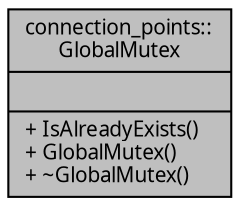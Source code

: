 digraph "connection_points::GlobalMutex"
{
 // INTERACTIVE_SVG=YES
  edge [fontname="Verdana",fontsize="10",labelfontname="Verdana",labelfontsize="10"];
  node [fontname="Verdana",fontsize="10",shape=record];
  Node1 [label="{connection_points::\lGlobalMutex\n||+ IsAlreadyExists()\l+ GlobalMutex()\l+ ~GlobalMutex()\l}",height=0.2,width=0.4,color="black", fillcolor="grey75", style="filled", fontcolor="black"];
}
